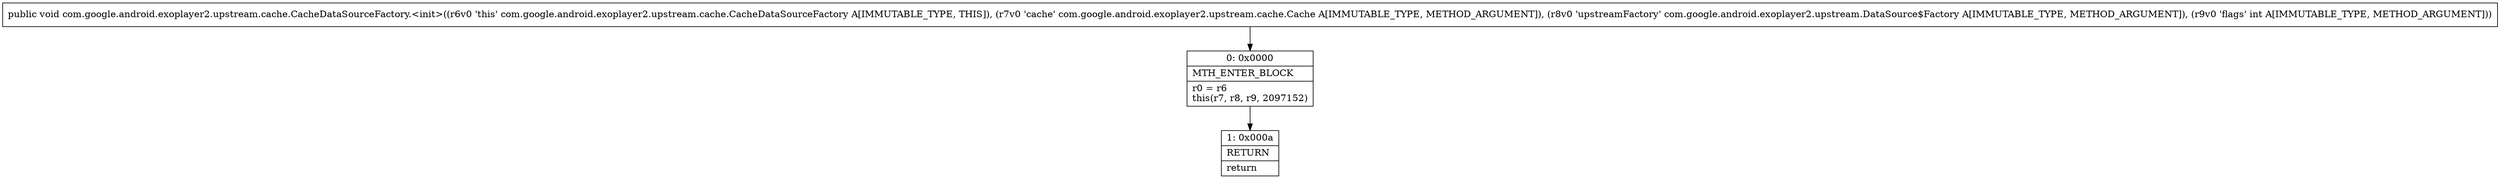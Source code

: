 digraph "CFG forcom.google.android.exoplayer2.upstream.cache.CacheDataSourceFactory.\<init\>(Lcom\/google\/android\/exoplayer2\/upstream\/cache\/Cache;Lcom\/google\/android\/exoplayer2\/upstream\/DataSource$Factory;I)V" {
Node_0 [shape=record,label="{0\:\ 0x0000|MTH_ENTER_BLOCK\l|r0 = r6\lthis(r7, r8, r9, 2097152)\l}"];
Node_1 [shape=record,label="{1\:\ 0x000a|RETURN\l|return\l}"];
MethodNode[shape=record,label="{public void com.google.android.exoplayer2.upstream.cache.CacheDataSourceFactory.\<init\>((r6v0 'this' com.google.android.exoplayer2.upstream.cache.CacheDataSourceFactory A[IMMUTABLE_TYPE, THIS]), (r7v0 'cache' com.google.android.exoplayer2.upstream.cache.Cache A[IMMUTABLE_TYPE, METHOD_ARGUMENT]), (r8v0 'upstreamFactory' com.google.android.exoplayer2.upstream.DataSource$Factory A[IMMUTABLE_TYPE, METHOD_ARGUMENT]), (r9v0 'flags' int A[IMMUTABLE_TYPE, METHOD_ARGUMENT])) }"];
MethodNode -> Node_0;
Node_0 -> Node_1;
}

